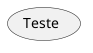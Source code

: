 @startuml UseCaseDiagram
' Definindo atores


' Caso de uso principal
usecase (Teste) as "Teste"

' Relações entre atores e caso de uso


' Dependências de outros casos de uso

@enduml